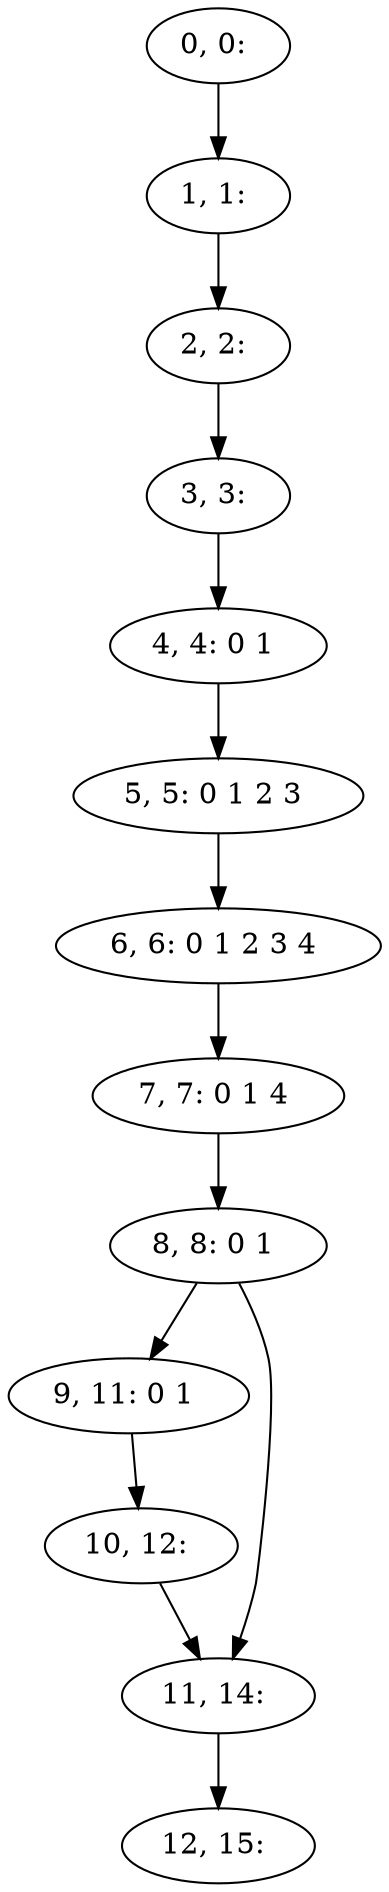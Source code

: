 digraph G {
0[label="0, 0: "];
1[label="1, 1: "];
2[label="2, 2: "];
3[label="3, 3: "];
4[label="4, 4: 0 1 "];
5[label="5, 5: 0 1 2 3 "];
6[label="6, 6: 0 1 2 3 4 "];
7[label="7, 7: 0 1 4 "];
8[label="8, 8: 0 1 "];
9[label="9, 11: 0 1 "];
10[label="10, 12: "];
11[label="11, 14: "];
12[label="12, 15: "];
0->1 ;
1->2 ;
2->3 ;
3->4 ;
4->5 ;
5->6 ;
6->7 ;
7->8 ;
8->9 ;
8->11 ;
9->10 ;
10->11 ;
11->12 ;
}
